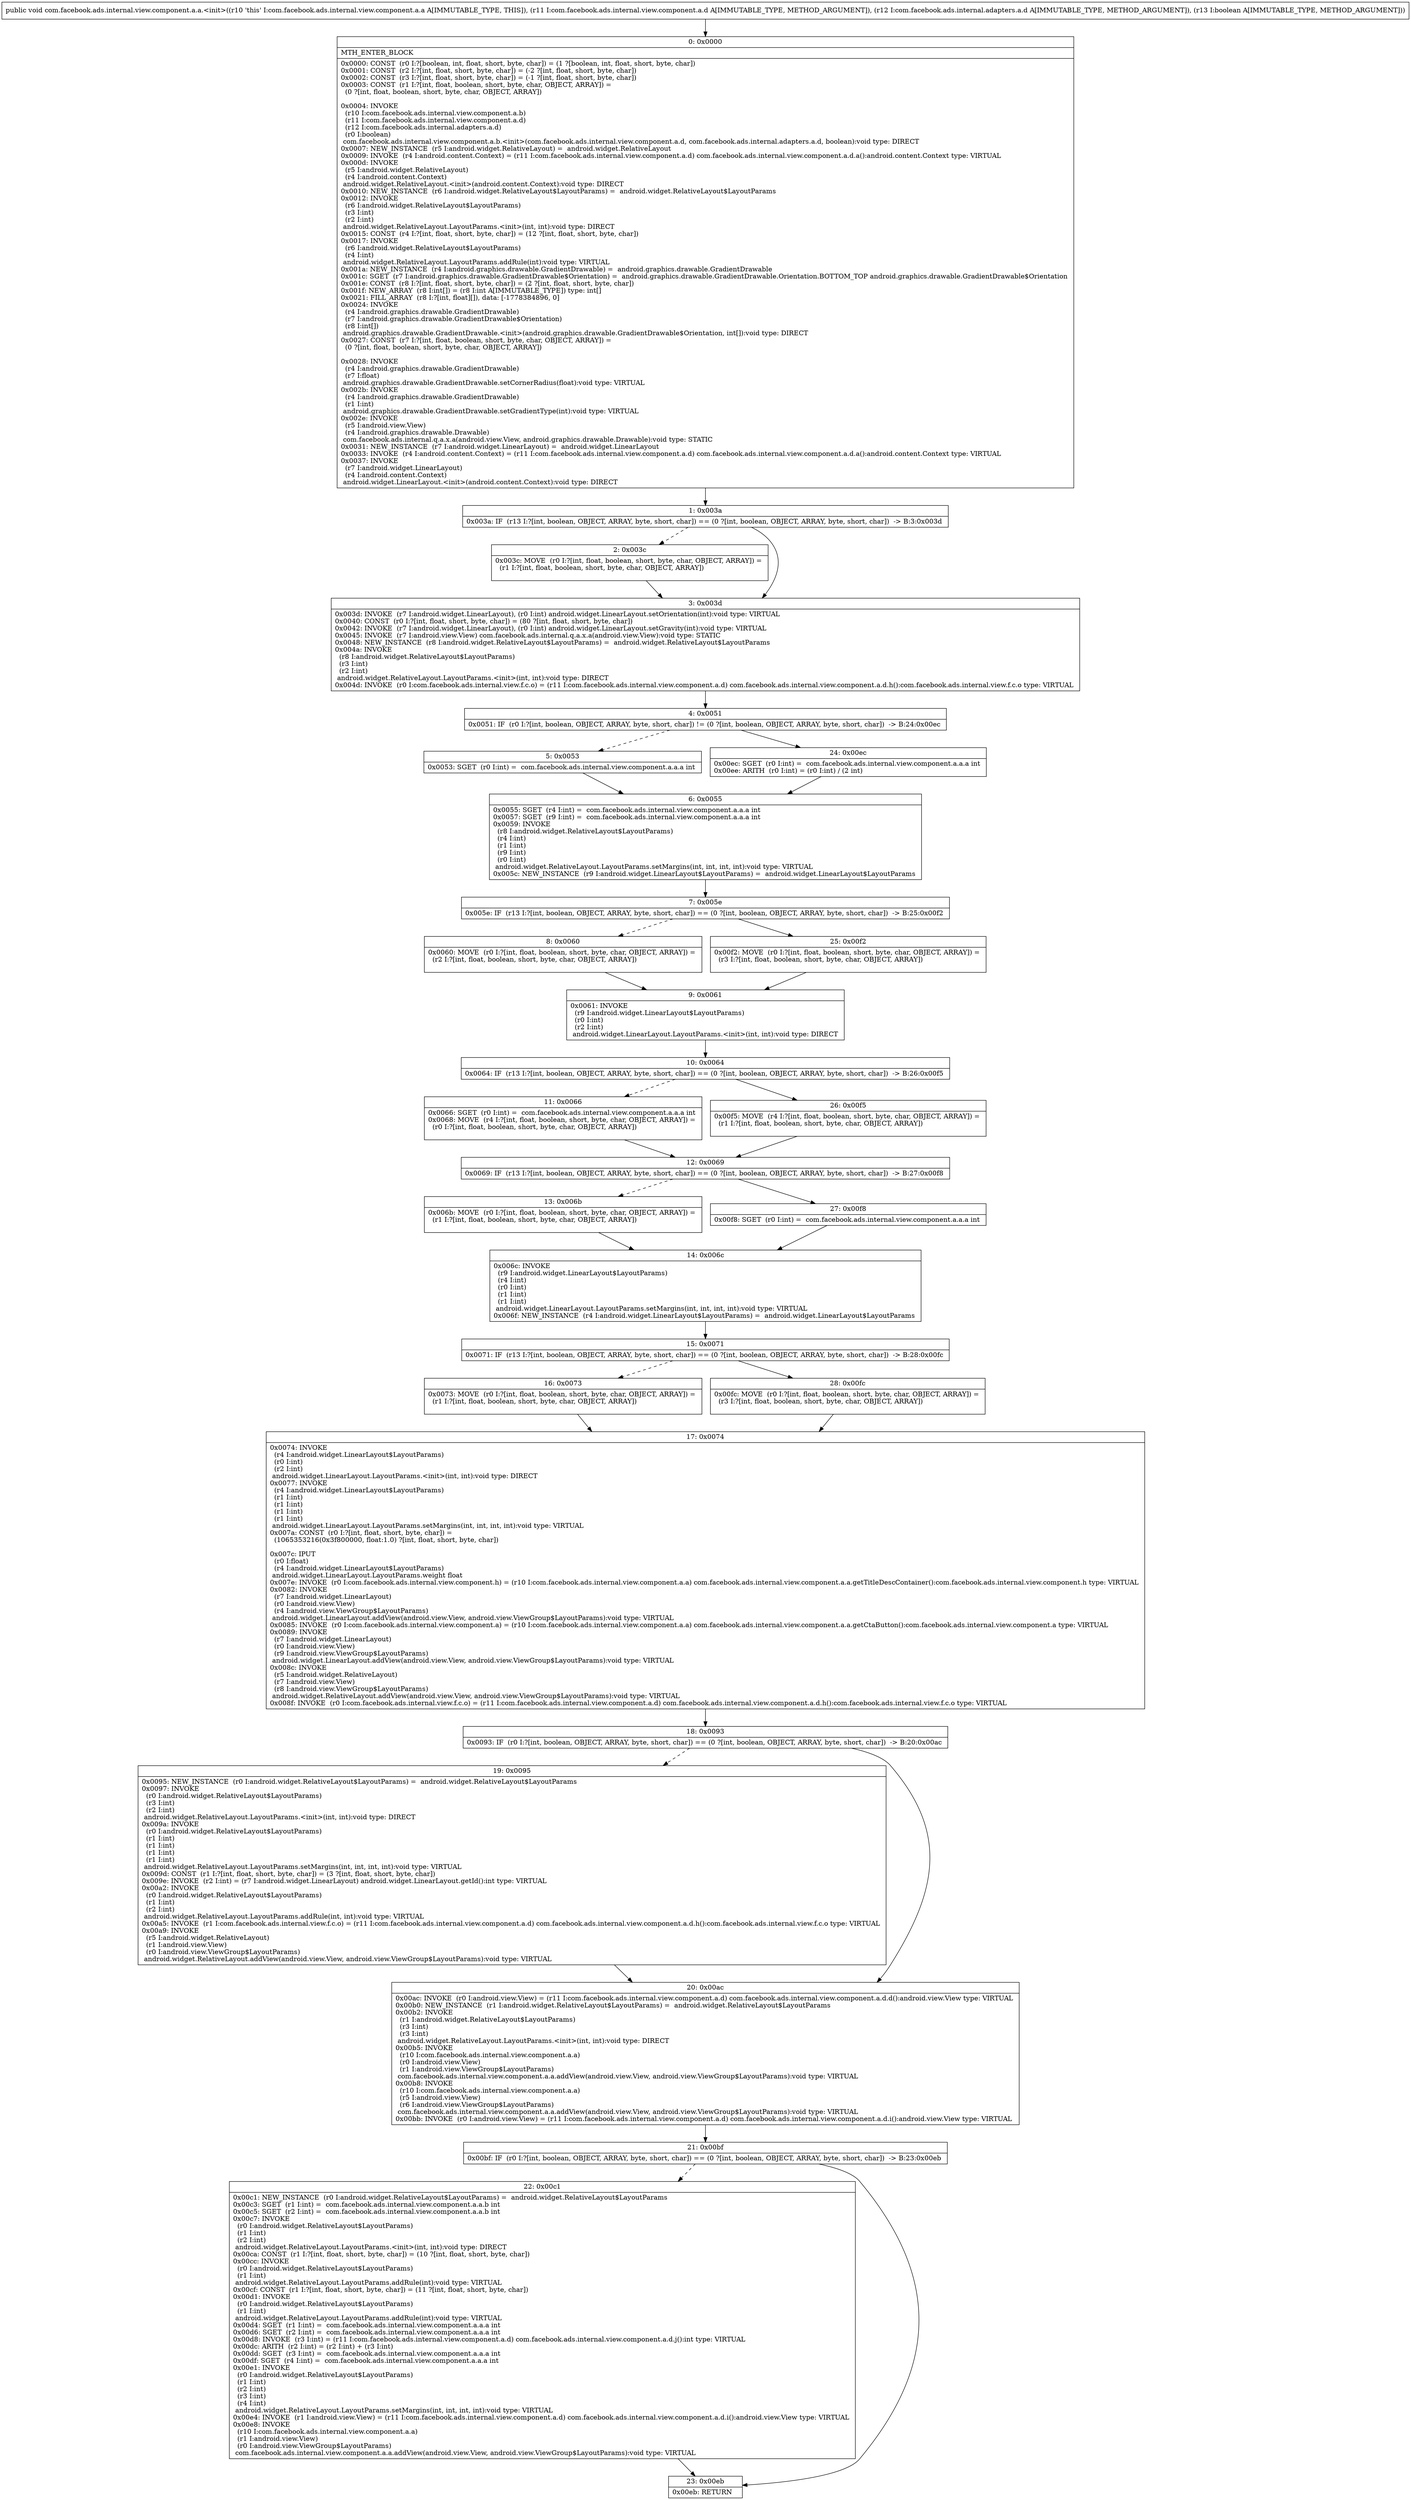 digraph "CFG forcom.facebook.ads.internal.view.component.a.a.\<init\>(Lcom\/facebook\/ads\/internal\/view\/component\/a\/d;Lcom\/facebook\/ads\/internal\/adapters\/a\/d;Z)V" {
Node_0 [shape=record,label="{0\:\ 0x0000|MTH_ENTER_BLOCK\l|0x0000: CONST  (r0 I:?[boolean, int, float, short, byte, char]) = (1 ?[boolean, int, float, short, byte, char]) \l0x0001: CONST  (r2 I:?[int, float, short, byte, char]) = (\-2 ?[int, float, short, byte, char]) \l0x0002: CONST  (r3 I:?[int, float, short, byte, char]) = (\-1 ?[int, float, short, byte, char]) \l0x0003: CONST  (r1 I:?[int, float, boolean, short, byte, char, OBJECT, ARRAY]) = \l  (0 ?[int, float, boolean, short, byte, char, OBJECT, ARRAY])\l \l0x0004: INVOKE  \l  (r10 I:com.facebook.ads.internal.view.component.a.b)\l  (r11 I:com.facebook.ads.internal.view.component.a.d)\l  (r12 I:com.facebook.ads.internal.adapters.a.d)\l  (r0 I:boolean)\l com.facebook.ads.internal.view.component.a.b.\<init\>(com.facebook.ads.internal.view.component.a.d, com.facebook.ads.internal.adapters.a.d, boolean):void type: DIRECT \l0x0007: NEW_INSTANCE  (r5 I:android.widget.RelativeLayout) =  android.widget.RelativeLayout \l0x0009: INVOKE  (r4 I:android.content.Context) = (r11 I:com.facebook.ads.internal.view.component.a.d) com.facebook.ads.internal.view.component.a.d.a():android.content.Context type: VIRTUAL \l0x000d: INVOKE  \l  (r5 I:android.widget.RelativeLayout)\l  (r4 I:android.content.Context)\l android.widget.RelativeLayout.\<init\>(android.content.Context):void type: DIRECT \l0x0010: NEW_INSTANCE  (r6 I:android.widget.RelativeLayout$LayoutParams) =  android.widget.RelativeLayout$LayoutParams \l0x0012: INVOKE  \l  (r6 I:android.widget.RelativeLayout$LayoutParams)\l  (r3 I:int)\l  (r2 I:int)\l android.widget.RelativeLayout.LayoutParams.\<init\>(int, int):void type: DIRECT \l0x0015: CONST  (r4 I:?[int, float, short, byte, char]) = (12 ?[int, float, short, byte, char]) \l0x0017: INVOKE  \l  (r6 I:android.widget.RelativeLayout$LayoutParams)\l  (r4 I:int)\l android.widget.RelativeLayout.LayoutParams.addRule(int):void type: VIRTUAL \l0x001a: NEW_INSTANCE  (r4 I:android.graphics.drawable.GradientDrawable) =  android.graphics.drawable.GradientDrawable \l0x001c: SGET  (r7 I:android.graphics.drawable.GradientDrawable$Orientation) =  android.graphics.drawable.GradientDrawable.Orientation.BOTTOM_TOP android.graphics.drawable.GradientDrawable$Orientation \l0x001e: CONST  (r8 I:?[int, float, short, byte, char]) = (2 ?[int, float, short, byte, char]) \l0x001f: NEW_ARRAY  (r8 I:int[]) = (r8 I:int A[IMMUTABLE_TYPE]) type: int[] \l0x0021: FILL_ARRAY  (r8 I:?[int, float][]), data: [\-1778384896, 0] \l0x0024: INVOKE  \l  (r4 I:android.graphics.drawable.GradientDrawable)\l  (r7 I:android.graphics.drawable.GradientDrawable$Orientation)\l  (r8 I:int[])\l android.graphics.drawable.GradientDrawable.\<init\>(android.graphics.drawable.GradientDrawable$Orientation, int[]):void type: DIRECT \l0x0027: CONST  (r7 I:?[int, float, boolean, short, byte, char, OBJECT, ARRAY]) = \l  (0 ?[int, float, boolean, short, byte, char, OBJECT, ARRAY])\l \l0x0028: INVOKE  \l  (r4 I:android.graphics.drawable.GradientDrawable)\l  (r7 I:float)\l android.graphics.drawable.GradientDrawable.setCornerRadius(float):void type: VIRTUAL \l0x002b: INVOKE  \l  (r4 I:android.graphics.drawable.GradientDrawable)\l  (r1 I:int)\l android.graphics.drawable.GradientDrawable.setGradientType(int):void type: VIRTUAL \l0x002e: INVOKE  \l  (r5 I:android.view.View)\l  (r4 I:android.graphics.drawable.Drawable)\l com.facebook.ads.internal.q.a.x.a(android.view.View, android.graphics.drawable.Drawable):void type: STATIC \l0x0031: NEW_INSTANCE  (r7 I:android.widget.LinearLayout) =  android.widget.LinearLayout \l0x0033: INVOKE  (r4 I:android.content.Context) = (r11 I:com.facebook.ads.internal.view.component.a.d) com.facebook.ads.internal.view.component.a.d.a():android.content.Context type: VIRTUAL \l0x0037: INVOKE  \l  (r7 I:android.widget.LinearLayout)\l  (r4 I:android.content.Context)\l android.widget.LinearLayout.\<init\>(android.content.Context):void type: DIRECT \l}"];
Node_1 [shape=record,label="{1\:\ 0x003a|0x003a: IF  (r13 I:?[int, boolean, OBJECT, ARRAY, byte, short, char]) == (0 ?[int, boolean, OBJECT, ARRAY, byte, short, char])  \-\> B:3:0x003d \l}"];
Node_2 [shape=record,label="{2\:\ 0x003c|0x003c: MOVE  (r0 I:?[int, float, boolean, short, byte, char, OBJECT, ARRAY]) = \l  (r1 I:?[int, float, boolean, short, byte, char, OBJECT, ARRAY])\l \l}"];
Node_3 [shape=record,label="{3\:\ 0x003d|0x003d: INVOKE  (r7 I:android.widget.LinearLayout), (r0 I:int) android.widget.LinearLayout.setOrientation(int):void type: VIRTUAL \l0x0040: CONST  (r0 I:?[int, float, short, byte, char]) = (80 ?[int, float, short, byte, char]) \l0x0042: INVOKE  (r7 I:android.widget.LinearLayout), (r0 I:int) android.widget.LinearLayout.setGravity(int):void type: VIRTUAL \l0x0045: INVOKE  (r7 I:android.view.View) com.facebook.ads.internal.q.a.x.a(android.view.View):void type: STATIC \l0x0048: NEW_INSTANCE  (r8 I:android.widget.RelativeLayout$LayoutParams) =  android.widget.RelativeLayout$LayoutParams \l0x004a: INVOKE  \l  (r8 I:android.widget.RelativeLayout$LayoutParams)\l  (r3 I:int)\l  (r2 I:int)\l android.widget.RelativeLayout.LayoutParams.\<init\>(int, int):void type: DIRECT \l0x004d: INVOKE  (r0 I:com.facebook.ads.internal.view.f.c.o) = (r11 I:com.facebook.ads.internal.view.component.a.d) com.facebook.ads.internal.view.component.a.d.h():com.facebook.ads.internal.view.f.c.o type: VIRTUAL \l}"];
Node_4 [shape=record,label="{4\:\ 0x0051|0x0051: IF  (r0 I:?[int, boolean, OBJECT, ARRAY, byte, short, char]) != (0 ?[int, boolean, OBJECT, ARRAY, byte, short, char])  \-\> B:24:0x00ec \l}"];
Node_5 [shape=record,label="{5\:\ 0x0053|0x0053: SGET  (r0 I:int) =  com.facebook.ads.internal.view.component.a.a.a int \l}"];
Node_6 [shape=record,label="{6\:\ 0x0055|0x0055: SGET  (r4 I:int) =  com.facebook.ads.internal.view.component.a.a.a int \l0x0057: SGET  (r9 I:int) =  com.facebook.ads.internal.view.component.a.a.a int \l0x0059: INVOKE  \l  (r8 I:android.widget.RelativeLayout$LayoutParams)\l  (r4 I:int)\l  (r1 I:int)\l  (r9 I:int)\l  (r0 I:int)\l android.widget.RelativeLayout.LayoutParams.setMargins(int, int, int, int):void type: VIRTUAL \l0x005c: NEW_INSTANCE  (r9 I:android.widget.LinearLayout$LayoutParams) =  android.widget.LinearLayout$LayoutParams \l}"];
Node_7 [shape=record,label="{7\:\ 0x005e|0x005e: IF  (r13 I:?[int, boolean, OBJECT, ARRAY, byte, short, char]) == (0 ?[int, boolean, OBJECT, ARRAY, byte, short, char])  \-\> B:25:0x00f2 \l}"];
Node_8 [shape=record,label="{8\:\ 0x0060|0x0060: MOVE  (r0 I:?[int, float, boolean, short, byte, char, OBJECT, ARRAY]) = \l  (r2 I:?[int, float, boolean, short, byte, char, OBJECT, ARRAY])\l \l}"];
Node_9 [shape=record,label="{9\:\ 0x0061|0x0061: INVOKE  \l  (r9 I:android.widget.LinearLayout$LayoutParams)\l  (r0 I:int)\l  (r2 I:int)\l android.widget.LinearLayout.LayoutParams.\<init\>(int, int):void type: DIRECT \l}"];
Node_10 [shape=record,label="{10\:\ 0x0064|0x0064: IF  (r13 I:?[int, boolean, OBJECT, ARRAY, byte, short, char]) == (0 ?[int, boolean, OBJECT, ARRAY, byte, short, char])  \-\> B:26:0x00f5 \l}"];
Node_11 [shape=record,label="{11\:\ 0x0066|0x0066: SGET  (r0 I:int) =  com.facebook.ads.internal.view.component.a.a.a int \l0x0068: MOVE  (r4 I:?[int, float, boolean, short, byte, char, OBJECT, ARRAY]) = \l  (r0 I:?[int, float, boolean, short, byte, char, OBJECT, ARRAY])\l \l}"];
Node_12 [shape=record,label="{12\:\ 0x0069|0x0069: IF  (r13 I:?[int, boolean, OBJECT, ARRAY, byte, short, char]) == (0 ?[int, boolean, OBJECT, ARRAY, byte, short, char])  \-\> B:27:0x00f8 \l}"];
Node_13 [shape=record,label="{13\:\ 0x006b|0x006b: MOVE  (r0 I:?[int, float, boolean, short, byte, char, OBJECT, ARRAY]) = \l  (r1 I:?[int, float, boolean, short, byte, char, OBJECT, ARRAY])\l \l}"];
Node_14 [shape=record,label="{14\:\ 0x006c|0x006c: INVOKE  \l  (r9 I:android.widget.LinearLayout$LayoutParams)\l  (r4 I:int)\l  (r0 I:int)\l  (r1 I:int)\l  (r1 I:int)\l android.widget.LinearLayout.LayoutParams.setMargins(int, int, int, int):void type: VIRTUAL \l0x006f: NEW_INSTANCE  (r4 I:android.widget.LinearLayout$LayoutParams) =  android.widget.LinearLayout$LayoutParams \l}"];
Node_15 [shape=record,label="{15\:\ 0x0071|0x0071: IF  (r13 I:?[int, boolean, OBJECT, ARRAY, byte, short, char]) == (0 ?[int, boolean, OBJECT, ARRAY, byte, short, char])  \-\> B:28:0x00fc \l}"];
Node_16 [shape=record,label="{16\:\ 0x0073|0x0073: MOVE  (r0 I:?[int, float, boolean, short, byte, char, OBJECT, ARRAY]) = \l  (r1 I:?[int, float, boolean, short, byte, char, OBJECT, ARRAY])\l \l}"];
Node_17 [shape=record,label="{17\:\ 0x0074|0x0074: INVOKE  \l  (r4 I:android.widget.LinearLayout$LayoutParams)\l  (r0 I:int)\l  (r2 I:int)\l android.widget.LinearLayout.LayoutParams.\<init\>(int, int):void type: DIRECT \l0x0077: INVOKE  \l  (r4 I:android.widget.LinearLayout$LayoutParams)\l  (r1 I:int)\l  (r1 I:int)\l  (r1 I:int)\l  (r1 I:int)\l android.widget.LinearLayout.LayoutParams.setMargins(int, int, int, int):void type: VIRTUAL \l0x007a: CONST  (r0 I:?[int, float, short, byte, char]) = \l  (1065353216(0x3f800000, float:1.0) ?[int, float, short, byte, char])\l \l0x007c: IPUT  \l  (r0 I:float)\l  (r4 I:android.widget.LinearLayout$LayoutParams)\l android.widget.LinearLayout.LayoutParams.weight float \l0x007e: INVOKE  (r0 I:com.facebook.ads.internal.view.component.h) = (r10 I:com.facebook.ads.internal.view.component.a.a) com.facebook.ads.internal.view.component.a.a.getTitleDescContainer():com.facebook.ads.internal.view.component.h type: VIRTUAL \l0x0082: INVOKE  \l  (r7 I:android.widget.LinearLayout)\l  (r0 I:android.view.View)\l  (r4 I:android.view.ViewGroup$LayoutParams)\l android.widget.LinearLayout.addView(android.view.View, android.view.ViewGroup$LayoutParams):void type: VIRTUAL \l0x0085: INVOKE  (r0 I:com.facebook.ads.internal.view.component.a) = (r10 I:com.facebook.ads.internal.view.component.a.a) com.facebook.ads.internal.view.component.a.a.getCtaButton():com.facebook.ads.internal.view.component.a type: VIRTUAL \l0x0089: INVOKE  \l  (r7 I:android.widget.LinearLayout)\l  (r0 I:android.view.View)\l  (r9 I:android.view.ViewGroup$LayoutParams)\l android.widget.LinearLayout.addView(android.view.View, android.view.ViewGroup$LayoutParams):void type: VIRTUAL \l0x008c: INVOKE  \l  (r5 I:android.widget.RelativeLayout)\l  (r7 I:android.view.View)\l  (r8 I:android.view.ViewGroup$LayoutParams)\l android.widget.RelativeLayout.addView(android.view.View, android.view.ViewGroup$LayoutParams):void type: VIRTUAL \l0x008f: INVOKE  (r0 I:com.facebook.ads.internal.view.f.c.o) = (r11 I:com.facebook.ads.internal.view.component.a.d) com.facebook.ads.internal.view.component.a.d.h():com.facebook.ads.internal.view.f.c.o type: VIRTUAL \l}"];
Node_18 [shape=record,label="{18\:\ 0x0093|0x0093: IF  (r0 I:?[int, boolean, OBJECT, ARRAY, byte, short, char]) == (0 ?[int, boolean, OBJECT, ARRAY, byte, short, char])  \-\> B:20:0x00ac \l}"];
Node_19 [shape=record,label="{19\:\ 0x0095|0x0095: NEW_INSTANCE  (r0 I:android.widget.RelativeLayout$LayoutParams) =  android.widget.RelativeLayout$LayoutParams \l0x0097: INVOKE  \l  (r0 I:android.widget.RelativeLayout$LayoutParams)\l  (r3 I:int)\l  (r2 I:int)\l android.widget.RelativeLayout.LayoutParams.\<init\>(int, int):void type: DIRECT \l0x009a: INVOKE  \l  (r0 I:android.widget.RelativeLayout$LayoutParams)\l  (r1 I:int)\l  (r1 I:int)\l  (r1 I:int)\l  (r1 I:int)\l android.widget.RelativeLayout.LayoutParams.setMargins(int, int, int, int):void type: VIRTUAL \l0x009d: CONST  (r1 I:?[int, float, short, byte, char]) = (3 ?[int, float, short, byte, char]) \l0x009e: INVOKE  (r2 I:int) = (r7 I:android.widget.LinearLayout) android.widget.LinearLayout.getId():int type: VIRTUAL \l0x00a2: INVOKE  \l  (r0 I:android.widget.RelativeLayout$LayoutParams)\l  (r1 I:int)\l  (r2 I:int)\l android.widget.RelativeLayout.LayoutParams.addRule(int, int):void type: VIRTUAL \l0x00a5: INVOKE  (r1 I:com.facebook.ads.internal.view.f.c.o) = (r11 I:com.facebook.ads.internal.view.component.a.d) com.facebook.ads.internal.view.component.a.d.h():com.facebook.ads.internal.view.f.c.o type: VIRTUAL \l0x00a9: INVOKE  \l  (r5 I:android.widget.RelativeLayout)\l  (r1 I:android.view.View)\l  (r0 I:android.view.ViewGroup$LayoutParams)\l android.widget.RelativeLayout.addView(android.view.View, android.view.ViewGroup$LayoutParams):void type: VIRTUAL \l}"];
Node_20 [shape=record,label="{20\:\ 0x00ac|0x00ac: INVOKE  (r0 I:android.view.View) = (r11 I:com.facebook.ads.internal.view.component.a.d) com.facebook.ads.internal.view.component.a.d.d():android.view.View type: VIRTUAL \l0x00b0: NEW_INSTANCE  (r1 I:android.widget.RelativeLayout$LayoutParams) =  android.widget.RelativeLayout$LayoutParams \l0x00b2: INVOKE  \l  (r1 I:android.widget.RelativeLayout$LayoutParams)\l  (r3 I:int)\l  (r3 I:int)\l android.widget.RelativeLayout.LayoutParams.\<init\>(int, int):void type: DIRECT \l0x00b5: INVOKE  \l  (r10 I:com.facebook.ads.internal.view.component.a.a)\l  (r0 I:android.view.View)\l  (r1 I:android.view.ViewGroup$LayoutParams)\l com.facebook.ads.internal.view.component.a.a.addView(android.view.View, android.view.ViewGroup$LayoutParams):void type: VIRTUAL \l0x00b8: INVOKE  \l  (r10 I:com.facebook.ads.internal.view.component.a.a)\l  (r5 I:android.view.View)\l  (r6 I:android.view.ViewGroup$LayoutParams)\l com.facebook.ads.internal.view.component.a.a.addView(android.view.View, android.view.ViewGroup$LayoutParams):void type: VIRTUAL \l0x00bb: INVOKE  (r0 I:android.view.View) = (r11 I:com.facebook.ads.internal.view.component.a.d) com.facebook.ads.internal.view.component.a.d.i():android.view.View type: VIRTUAL \l}"];
Node_21 [shape=record,label="{21\:\ 0x00bf|0x00bf: IF  (r0 I:?[int, boolean, OBJECT, ARRAY, byte, short, char]) == (0 ?[int, boolean, OBJECT, ARRAY, byte, short, char])  \-\> B:23:0x00eb \l}"];
Node_22 [shape=record,label="{22\:\ 0x00c1|0x00c1: NEW_INSTANCE  (r0 I:android.widget.RelativeLayout$LayoutParams) =  android.widget.RelativeLayout$LayoutParams \l0x00c3: SGET  (r1 I:int) =  com.facebook.ads.internal.view.component.a.a.b int \l0x00c5: SGET  (r2 I:int) =  com.facebook.ads.internal.view.component.a.a.b int \l0x00c7: INVOKE  \l  (r0 I:android.widget.RelativeLayout$LayoutParams)\l  (r1 I:int)\l  (r2 I:int)\l android.widget.RelativeLayout.LayoutParams.\<init\>(int, int):void type: DIRECT \l0x00ca: CONST  (r1 I:?[int, float, short, byte, char]) = (10 ?[int, float, short, byte, char]) \l0x00cc: INVOKE  \l  (r0 I:android.widget.RelativeLayout$LayoutParams)\l  (r1 I:int)\l android.widget.RelativeLayout.LayoutParams.addRule(int):void type: VIRTUAL \l0x00cf: CONST  (r1 I:?[int, float, short, byte, char]) = (11 ?[int, float, short, byte, char]) \l0x00d1: INVOKE  \l  (r0 I:android.widget.RelativeLayout$LayoutParams)\l  (r1 I:int)\l android.widget.RelativeLayout.LayoutParams.addRule(int):void type: VIRTUAL \l0x00d4: SGET  (r1 I:int) =  com.facebook.ads.internal.view.component.a.a.a int \l0x00d6: SGET  (r2 I:int) =  com.facebook.ads.internal.view.component.a.a.a int \l0x00d8: INVOKE  (r3 I:int) = (r11 I:com.facebook.ads.internal.view.component.a.d) com.facebook.ads.internal.view.component.a.d.j():int type: VIRTUAL \l0x00dc: ARITH  (r2 I:int) = (r2 I:int) + (r3 I:int) \l0x00dd: SGET  (r3 I:int) =  com.facebook.ads.internal.view.component.a.a.a int \l0x00df: SGET  (r4 I:int) =  com.facebook.ads.internal.view.component.a.a.a int \l0x00e1: INVOKE  \l  (r0 I:android.widget.RelativeLayout$LayoutParams)\l  (r1 I:int)\l  (r2 I:int)\l  (r3 I:int)\l  (r4 I:int)\l android.widget.RelativeLayout.LayoutParams.setMargins(int, int, int, int):void type: VIRTUAL \l0x00e4: INVOKE  (r1 I:android.view.View) = (r11 I:com.facebook.ads.internal.view.component.a.d) com.facebook.ads.internal.view.component.a.d.i():android.view.View type: VIRTUAL \l0x00e8: INVOKE  \l  (r10 I:com.facebook.ads.internal.view.component.a.a)\l  (r1 I:android.view.View)\l  (r0 I:android.view.ViewGroup$LayoutParams)\l com.facebook.ads.internal.view.component.a.a.addView(android.view.View, android.view.ViewGroup$LayoutParams):void type: VIRTUAL \l}"];
Node_23 [shape=record,label="{23\:\ 0x00eb|0x00eb: RETURN   \l}"];
Node_24 [shape=record,label="{24\:\ 0x00ec|0x00ec: SGET  (r0 I:int) =  com.facebook.ads.internal.view.component.a.a.a int \l0x00ee: ARITH  (r0 I:int) = (r0 I:int) \/ (2 int) \l}"];
Node_25 [shape=record,label="{25\:\ 0x00f2|0x00f2: MOVE  (r0 I:?[int, float, boolean, short, byte, char, OBJECT, ARRAY]) = \l  (r3 I:?[int, float, boolean, short, byte, char, OBJECT, ARRAY])\l \l}"];
Node_26 [shape=record,label="{26\:\ 0x00f5|0x00f5: MOVE  (r4 I:?[int, float, boolean, short, byte, char, OBJECT, ARRAY]) = \l  (r1 I:?[int, float, boolean, short, byte, char, OBJECT, ARRAY])\l \l}"];
Node_27 [shape=record,label="{27\:\ 0x00f8|0x00f8: SGET  (r0 I:int) =  com.facebook.ads.internal.view.component.a.a.a int \l}"];
Node_28 [shape=record,label="{28\:\ 0x00fc|0x00fc: MOVE  (r0 I:?[int, float, boolean, short, byte, char, OBJECT, ARRAY]) = \l  (r3 I:?[int, float, boolean, short, byte, char, OBJECT, ARRAY])\l \l}"];
MethodNode[shape=record,label="{public void com.facebook.ads.internal.view.component.a.a.\<init\>((r10 'this' I:com.facebook.ads.internal.view.component.a.a A[IMMUTABLE_TYPE, THIS]), (r11 I:com.facebook.ads.internal.view.component.a.d A[IMMUTABLE_TYPE, METHOD_ARGUMENT]), (r12 I:com.facebook.ads.internal.adapters.a.d A[IMMUTABLE_TYPE, METHOD_ARGUMENT]), (r13 I:boolean A[IMMUTABLE_TYPE, METHOD_ARGUMENT])) }"];
MethodNode -> Node_0;
Node_0 -> Node_1;
Node_1 -> Node_2[style=dashed];
Node_1 -> Node_3;
Node_2 -> Node_3;
Node_3 -> Node_4;
Node_4 -> Node_5[style=dashed];
Node_4 -> Node_24;
Node_5 -> Node_6;
Node_6 -> Node_7;
Node_7 -> Node_8[style=dashed];
Node_7 -> Node_25;
Node_8 -> Node_9;
Node_9 -> Node_10;
Node_10 -> Node_11[style=dashed];
Node_10 -> Node_26;
Node_11 -> Node_12;
Node_12 -> Node_13[style=dashed];
Node_12 -> Node_27;
Node_13 -> Node_14;
Node_14 -> Node_15;
Node_15 -> Node_16[style=dashed];
Node_15 -> Node_28;
Node_16 -> Node_17;
Node_17 -> Node_18;
Node_18 -> Node_19[style=dashed];
Node_18 -> Node_20;
Node_19 -> Node_20;
Node_20 -> Node_21;
Node_21 -> Node_22[style=dashed];
Node_21 -> Node_23;
Node_22 -> Node_23;
Node_24 -> Node_6;
Node_25 -> Node_9;
Node_26 -> Node_12;
Node_27 -> Node_14;
Node_28 -> Node_17;
}

